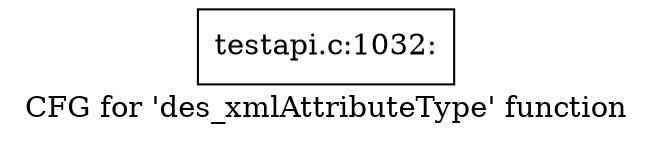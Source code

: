 digraph "CFG for 'des_xmlAttributeType' function" {
	label="CFG for 'des_xmlAttributeType' function";

	Node0x4e4ec60 [shape=record,label="{testapi.c:1032:}"];
}

